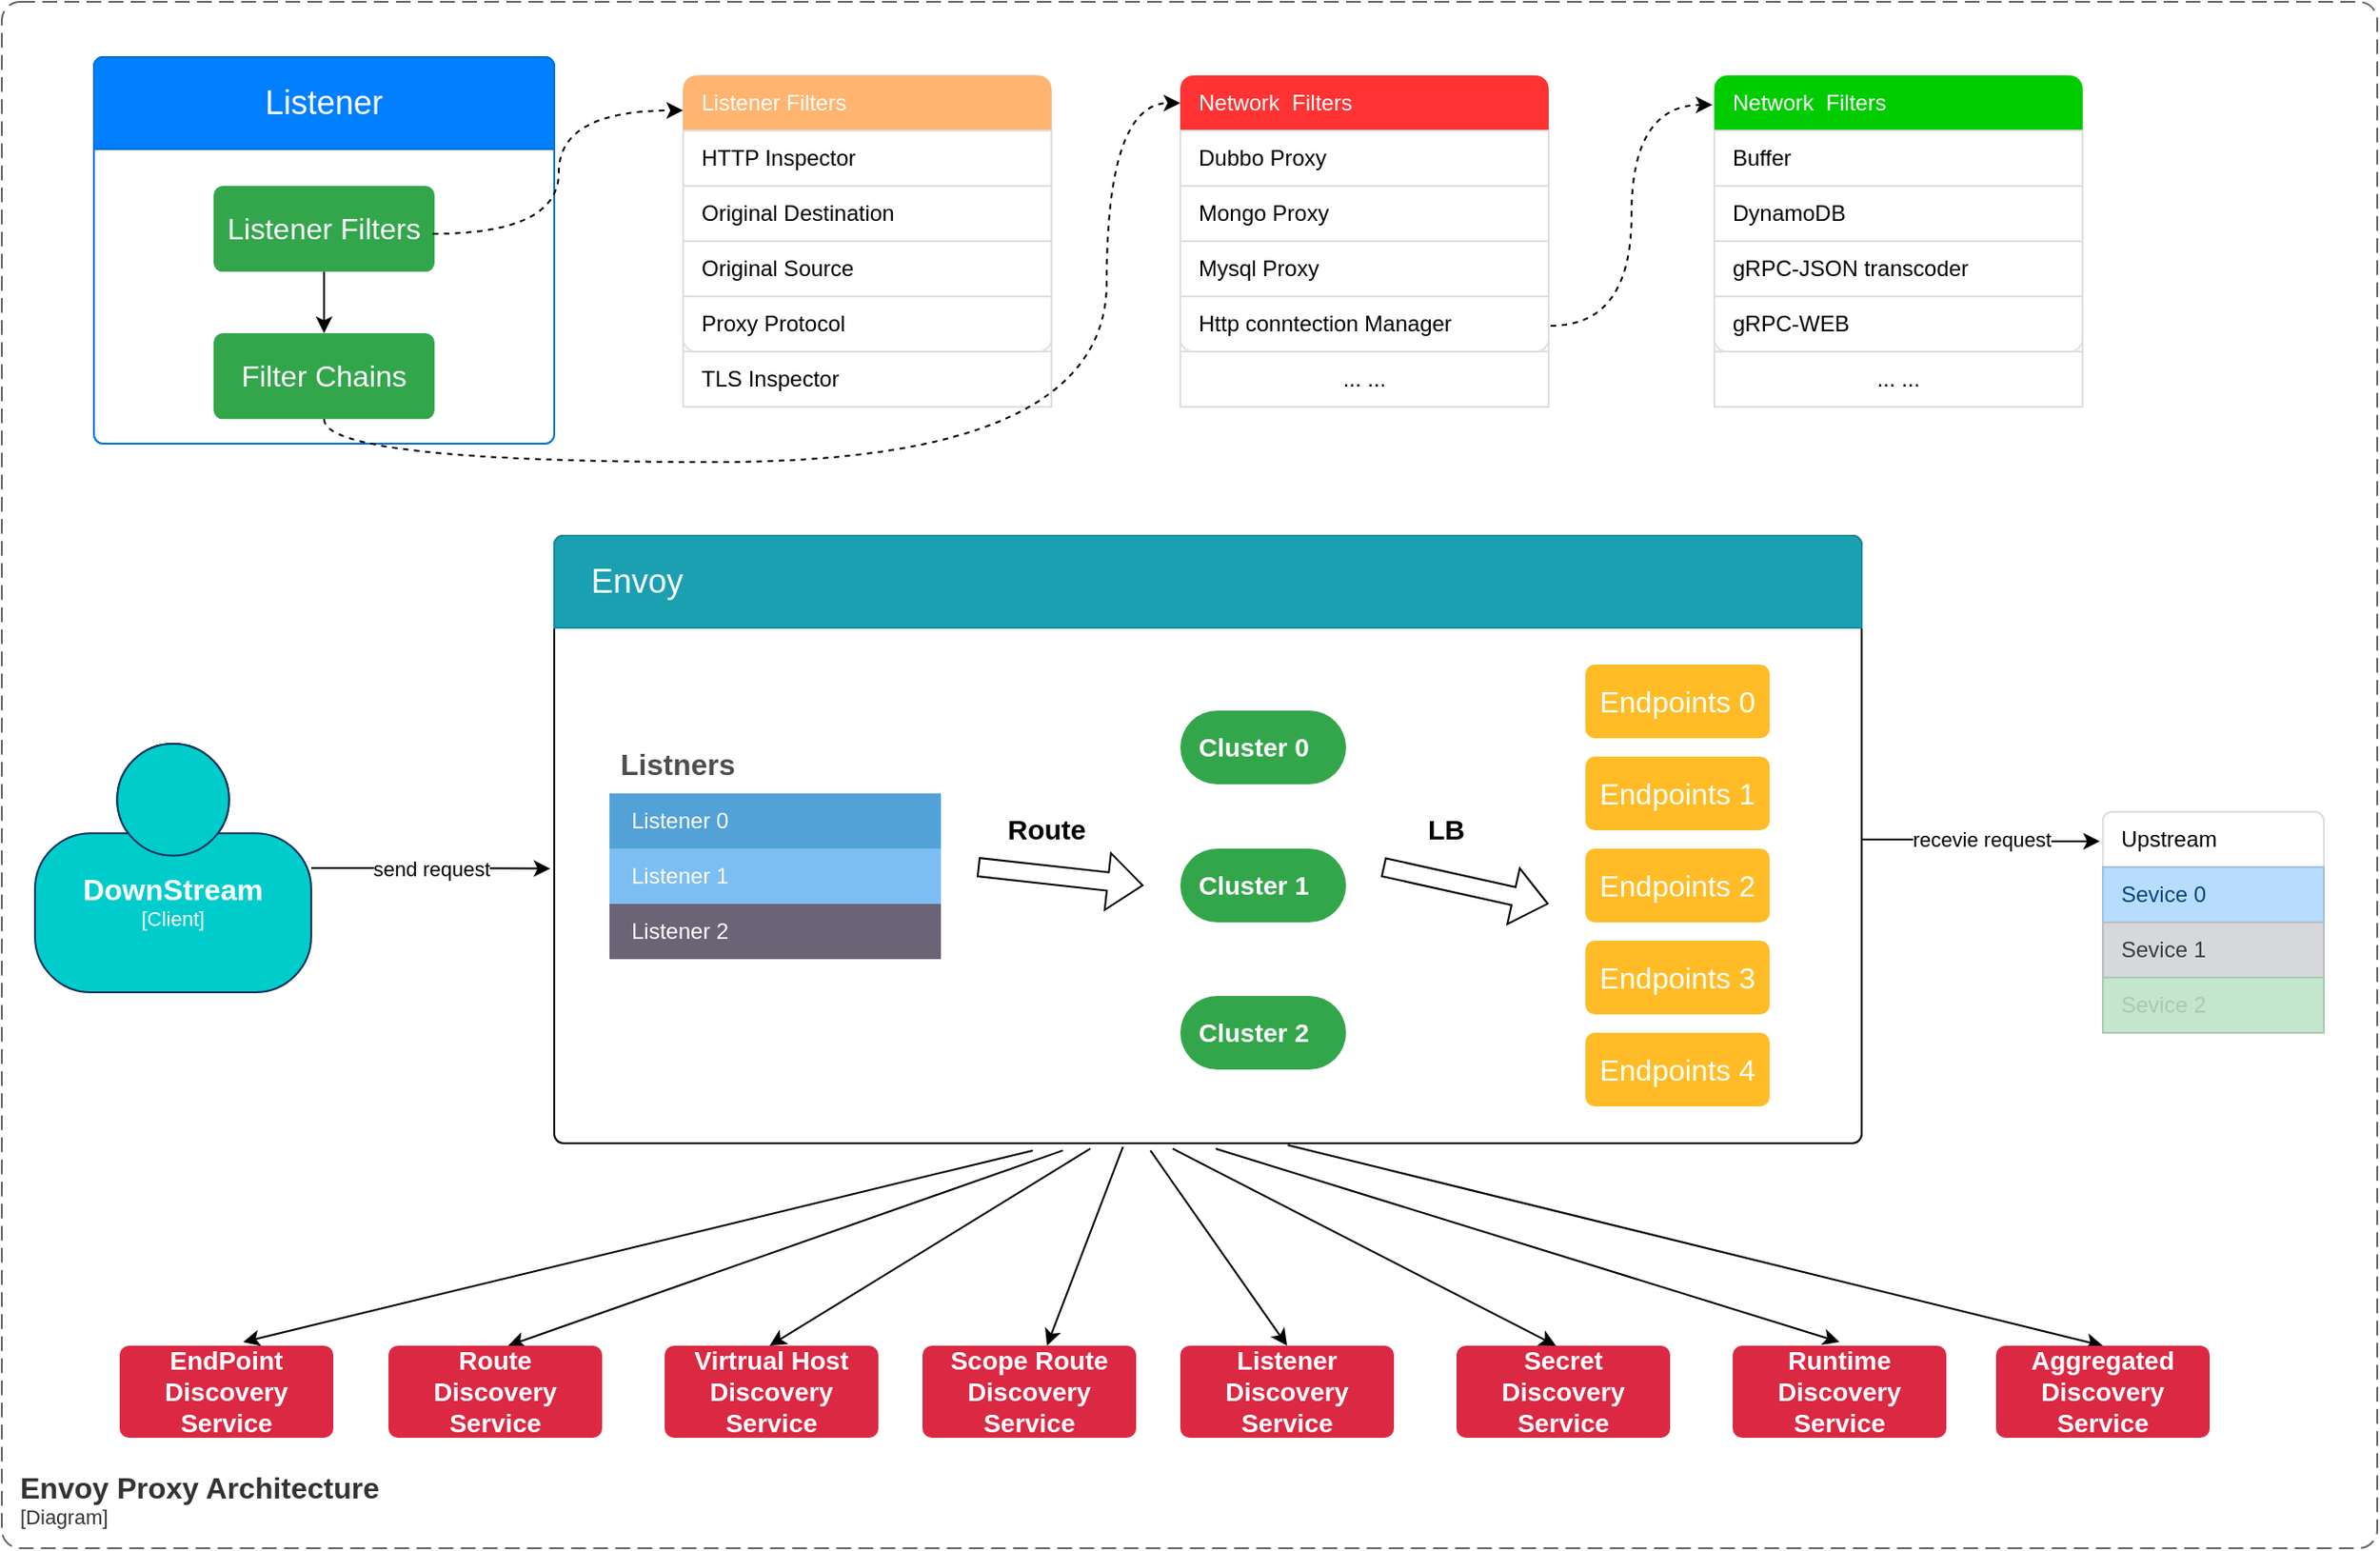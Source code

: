 <mxfile version="21.3.8" type="github">
  <diagram name="第 1 页" id="6rmwsbcLH0Wm5wk95sRy">
    <mxGraphModel dx="1434" dy="796" grid="1" gridSize="10" guides="1" tooltips="1" connect="1" arrows="1" fold="1" page="1" pageScale="1" pageWidth="827" pageHeight="1169" math="0" shadow="0">
      <root>
        <mxCell id="0" />
        <mxCell id="1" parent="0" />
        <object placeholders="1" c4Name="Envoy Proxy Architecture" c4Type="SystemScopeBoundary" c4Application="Diagram" label="&lt;font style=&quot;font-size: 16px&quot;&gt;&lt;b&gt;&lt;div style=&quot;text-align: left&quot;&gt;%c4Name%&lt;/div&gt;&lt;/b&gt;&lt;/font&gt;&lt;div style=&quot;text-align: left&quot;&gt;[%c4Application%]&lt;/div&gt;" id="7gwWFT5Mcy8NNgLdWoav-1">
          <mxCell style="rounded=1;fontSize=11;whiteSpace=wrap;html=1;dashed=1;arcSize=20;fillColor=none;strokeColor=#666666;fontColor=#333333;labelBackgroundColor=none;align=left;verticalAlign=bottom;labelBorderColor=none;spacingTop=0;spacing=10;dashPattern=8 4;metaEdit=1;rotatable=0;perimeter=rectanglePerimeter;noLabel=0;labelPadding=0;allowArrows=0;connectable=0;expand=0;recursiveResize=0;editable=1;pointerEvents=0;absoluteArcSize=1;points=[[0.25,0,0],[0.5,0,0],[0.75,0,0],[1,0.25,0],[1,0.5,0],[1,0.75,0],[0.75,1,0],[0.5,1,0],[0.25,1,0],[0,0.75,0],[0,0.5,0],[0,0.25,0]];" vertex="1" parent="1">
            <mxGeometry x="100" y="160" width="1290" height="840" as="geometry" />
          </mxCell>
        </object>
        <mxCell id="7gwWFT5Mcy8NNgLdWoav-4" value="" style="html=1;shadow=0;dashed=0;shape=mxgraph.bootstrap.rrect;rSize=5;strokeColor=#0071D5;html=1;whiteSpace=wrap;fillColor=none;fontColor=#ffffff;verticalAlign=bottom;align=left;spacing=20;spacingBottom=0;fontSize=14;" vertex="1" parent="1">
          <mxGeometry x="150" y="190" width="250" height="210" as="geometry" />
        </mxCell>
        <mxCell id="7gwWFT5Mcy8NNgLdWoav-5" value="Listener" style="html=1;shadow=0;dashed=0;shape=mxgraph.bootstrap.topButton;rSize=5;perimeter=none;whiteSpace=wrap;fillColor=#007FFF;strokeColor=#0071D5;fontColor=#ffffff;resizeWidth=1;fontSize=18;align=center;spacing=20;" vertex="1" parent="7gwWFT5Mcy8NNgLdWoav-4">
          <mxGeometry width="250" height="50" relative="1" as="geometry" />
        </mxCell>
        <mxCell id="7gwWFT5Mcy8NNgLdWoav-9" style="edgeStyle=orthogonalEdgeStyle;rounded=0;orthogonalLoop=1;jettySize=auto;html=1;" edge="1" parent="7gwWFT5Mcy8NNgLdWoav-4" source="7gwWFT5Mcy8NNgLdWoav-7" target="7gwWFT5Mcy8NNgLdWoav-8">
          <mxGeometry relative="1" as="geometry" />
        </mxCell>
        <mxCell id="7gwWFT5Mcy8NNgLdWoav-7" value="Listener Filters" style="html=1;shadow=0;dashed=0;shape=mxgraph.bootstrap.rrect;rSize=5;strokeColor=none;strokeWidth=1;fillColor=#33A64C;fontColor=#FFFFFF;whiteSpace=wrap;align=center;verticalAlign=middle;spacingLeft=0;fontStyle=0;fontSize=16;spacing=5;" vertex="1" parent="7gwWFT5Mcy8NNgLdWoav-4">
          <mxGeometry x="65" y="69.997" width="120" height="46.667" as="geometry" />
        </mxCell>
        <mxCell id="7gwWFT5Mcy8NNgLdWoav-8" value="Filter Chains" style="html=1;shadow=0;dashed=0;shape=mxgraph.bootstrap.rrect;rSize=5;strokeColor=none;strokeWidth=1;fillColor=#33A64C;fontColor=#FFFFFF;whiteSpace=wrap;align=center;verticalAlign=middle;spacingLeft=0;fontStyle=0;fontSize=16;spacing=5;" vertex="1" parent="7gwWFT5Mcy8NNgLdWoav-4">
          <mxGeometry x="65" y="149.997" width="120" height="46.667" as="geometry" />
        </mxCell>
        <mxCell id="7gwWFT5Mcy8NNgLdWoav-21" value="" style="html=1;shadow=0;dashed=0;shape=mxgraph.bootstrap.rrect;rSize=10;strokeColor=#DFDFDF;html=1;whiteSpace=wrap;fillColor=#FFFFFF;fontColor=#000000;strokeOpacity=100;metaEdit=1;resizeWidth=1;resizeHeight=1;treeFolding=1;treeMoving=1;enumerate=0;" vertex="1" parent="1">
          <mxGeometry x="470" y="200" width="200" height="180" as="geometry" />
        </mxCell>
        <mxCell id="7gwWFT5Mcy8NNgLdWoav-22" value="Listener Filters" style="html=1;shadow=0;dashed=0;shape=mxgraph.bootstrap.topButton;rSize=7;strokeColor=none;fillColor=#FFB570;fontColor=#ffffff;perimeter=none;whiteSpace=wrap;resizeWidth=1;align=left;spacing=10;" vertex="1" parent="7gwWFT5Mcy8NNgLdWoav-21">
          <mxGeometry width="200" height="30" relative="1" as="geometry" />
        </mxCell>
        <mxCell id="7gwWFT5Mcy8NNgLdWoav-23" value="HTTP Inspector" style="strokeColor=inherit;fillColor=inherit;gradientColor=inherit;fontColor=inherit;html=1;shadow=0;dashed=0;perimeter=none;whiteSpace=wrap;resizeWidth=1;align=left;spacing=10;" vertex="1" parent="7gwWFT5Mcy8NNgLdWoav-21">
          <mxGeometry width="200" height="30" relative="1" as="geometry">
            <mxPoint y="30" as="offset" />
          </mxGeometry>
        </mxCell>
        <mxCell id="7gwWFT5Mcy8NNgLdWoav-24" value="Original Destination" style="strokeColor=inherit;fillColor=inherit;gradientColor=inherit;fontColor=inherit;html=1;shadow=0;dashed=0;perimeter=none;whiteSpace=wrap;resizeWidth=1;align=left;spacing=10;" vertex="1" parent="7gwWFT5Mcy8NNgLdWoav-21">
          <mxGeometry width="200" height="30" relative="1" as="geometry">
            <mxPoint y="60" as="offset" />
          </mxGeometry>
        </mxCell>
        <mxCell id="7gwWFT5Mcy8NNgLdWoav-25" value="Original Source" style="strokeColor=inherit;fillColor=inherit;gradientColor=inherit;fontColor=inherit;html=1;shadow=0;dashed=0;perimeter=none;whiteSpace=wrap;resizeWidth=1;align=left;spacing=10;" vertex="1" parent="7gwWFT5Mcy8NNgLdWoav-21">
          <mxGeometry width="200" height="30" relative="1" as="geometry">
            <mxPoint y="90" as="offset" />
          </mxGeometry>
        </mxCell>
        <mxCell id="7gwWFT5Mcy8NNgLdWoav-26" value="Proxy Protocol" style="strokeColor=inherit;fillColor=inherit;gradientColor=inherit;fontColor=inherit;html=1;shadow=0;dashed=0;shape=mxgraph.bootstrap.bottomButton;rSize=7;perimeter=none;whiteSpace=wrap;resizeWidth=1;resizeHeight=0;align=left;spacing=10;" vertex="1" parent="7gwWFT5Mcy8NNgLdWoav-21">
          <mxGeometry y="1" width="200" height="30" relative="1" as="geometry">
            <mxPoint y="-60" as="offset" />
          </mxGeometry>
        </mxCell>
        <mxCell id="7gwWFT5Mcy8NNgLdWoav-37" value="TLS Inspector" style="strokeColor=inherit;fillColor=inherit;gradientColor=inherit;fontColor=inherit;html=1;shadow=0;dashed=0;perimeter=none;whiteSpace=wrap;resizeWidth=1;align=left;spacing=10;" vertex="1" parent="7gwWFT5Mcy8NNgLdWoav-21">
          <mxGeometry y="150" width="200" height="30" as="geometry" />
        </mxCell>
        <mxCell id="7gwWFT5Mcy8NNgLdWoav-39" value="" style="html=1;shadow=0;dashed=0;shape=mxgraph.bootstrap.rrect;rSize=10;strokeColor=#DFDFDF;html=1;whiteSpace=wrap;fillColor=#FFFFFF;fontColor=#000000;strokeOpacity=100;metaEdit=1;resizeWidth=1;resizeHeight=1;treeFolding=1;treeMoving=1;enumerate=0;" vertex="1" parent="1">
          <mxGeometry x="740" y="200" width="200" height="180" as="geometry" />
        </mxCell>
        <mxCell id="7gwWFT5Mcy8NNgLdWoav-40" value="Network&amp;nbsp; Filters" style="html=1;shadow=0;dashed=0;shape=mxgraph.bootstrap.topButton;rSize=7;strokeColor=none;fillColor=#FF3333;fontColor=#ffffff;perimeter=none;whiteSpace=wrap;resizeWidth=1;align=left;spacing=10;" vertex="1" parent="7gwWFT5Mcy8NNgLdWoav-39">
          <mxGeometry width="200" height="30" relative="1" as="geometry" />
        </mxCell>
        <mxCell id="7gwWFT5Mcy8NNgLdWoav-41" value="Dubbo Proxy" style="strokeColor=inherit;fillColor=inherit;gradientColor=inherit;fontColor=inherit;html=1;shadow=0;dashed=0;perimeter=none;whiteSpace=wrap;resizeWidth=1;align=left;spacing=10;" vertex="1" parent="7gwWFT5Mcy8NNgLdWoav-39">
          <mxGeometry width="200" height="30" relative="1" as="geometry">
            <mxPoint y="30" as="offset" />
          </mxGeometry>
        </mxCell>
        <mxCell id="7gwWFT5Mcy8NNgLdWoav-42" value="Mongo Proxy" style="strokeColor=inherit;fillColor=inherit;gradientColor=inherit;fontColor=inherit;html=1;shadow=0;dashed=0;perimeter=none;whiteSpace=wrap;resizeWidth=1;align=left;spacing=10;" vertex="1" parent="7gwWFT5Mcy8NNgLdWoav-39">
          <mxGeometry width="200" height="30" relative="1" as="geometry">
            <mxPoint y="60" as="offset" />
          </mxGeometry>
        </mxCell>
        <mxCell id="7gwWFT5Mcy8NNgLdWoav-43" value="Mysql Proxy" style="strokeColor=inherit;fillColor=inherit;gradientColor=inherit;fontColor=inherit;html=1;shadow=0;dashed=0;perimeter=none;whiteSpace=wrap;resizeWidth=1;align=left;spacing=10;" vertex="1" parent="7gwWFT5Mcy8NNgLdWoav-39">
          <mxGeometry width="200" height="30" relative="1" as="geometry">
            <mxPoint y="90" as="offset" />
          </mxGeometry>
        </mxCell>
        <mxCell id="7gwWFT5Mcy8NNgLdWoav-44" value="Http conntection Manager" style="strokeColor=inherit;fillColor=inherit;gradientColor=inherit;fontColor=inherit;html=1;shadow=0;dashed=0;shape=mxgraph.bootstrap.bottomButton;rSize=7;perimeter=none;whiteSpace=wrap;resizeWidth=1;resizeHeight=0;align=left;spacing=10;" vertex="1" parent="7gwWFT5Mcy8NNgLdWoav-39">
          <mxGeometry y="1" width="200" height="30" relative="1" as="geometry">
            <mxPoint y="-60" as="offset" />
          </mxGeometry>
        </mxCell>
        <mxCell id="7gwWFT5Mcy8NNgLdWoav-45" value="... ..." style="strokeColor=inherit;fillColor=inherit;gradientColor=inherit;fontColor=inherit;html=1;shadow=0;dashed=0;perimeter=none;whiteSpace=wrap;resizeWidth=1;align=center;spacing=10;" vertex="1" parent="7gwWFT5Mcy8NNgLdWoav-39">
          <mxGeometry y="150" width="200" height="30" as="geometry" />
        </mxCell>
        <mxCell id="7gwWFT5Mcy8NNgLdWoav-46" value="" style="html=1;shadow=0;dashed=0;shape=mxgraph.bootstrap.rrect;rSize=10;strokeColor=#DFDFDF;html=1;whiteSpace=wrap;fillColor=#FFFFFF;fontColor=#000000;strokeOpacity=100;metaEdit=1;resizeWidth=1;resizeHeight=1;treeFolding=1;treeMoving=1;enumerate=0;" vertex="1" parent="1">
          <mxGeometry x="1030" y="200" width="200" height="180" as="geometry" />
        </mxCell>
        <mxCell id="7gwWFT5Mcy8NNgLdWoav-47" value="Network&amp;nbsp; Filters" style="html=1;shadow=0;dashed=0;shape=mxgraph.bootstrap.topButton;rSize=7;strokeColor=none;fillColor=#00CC00;fontColor=#ffffff;perimeter=none;whiteSpace=wrap;resizeWidth=1;align=left;spacing=10;" vertex="1" parent="7gwWFT5Mcy8NNgLdWoav-46">
          <mxGeometry width="200" height="30" relative="1" as="geometry" />
        </mxCell>
        <mxCell id="7gwWFT5Mcy8NNgLdWoav-48" value="Buffer" style="strokeColor=inherit;fillColor=inherit;gradientColor=inherit;fontColor=inherit;html=1;shadow=0;dashed=0;perimeter=none;whiteSpace=wrap;resizeWidth=1;align=left;spacing=10;" vertex="1" parent="7gwWFT5Mcy8NNgLdWoav-46">
          <mxGeometry width="200" height="30" relative="1" as="geometry">
            <mxPoint y="30" as="offset" />
          </mxGeometry>
        </mxCell>
        <mxCell id="7gwWFT5Mcy8NNgLdWoav-49" value="DynamoDB" style="strokeColor=inherit;fillColor=inherit;gradientColor=inherit;fontColor=inherit;html=1;shadow=0;dashed=0;perimeter=none;whiteSpace=wrap;resizeWidth=1;align=left;spacing=10;" vertex="1" parent="7gwWFT5Mcy8NNgLdWoav-46">
          <mxGeometry width="200" height="30" relative="1" as="geometry">
            <mxPoint y="60" as="offset" />
          </mxGeometry>
        </mxCell>
        <mxCell id="7gwWFT5Mcy8NNgLdWoav-50" value="gRPC-JSON transcoder" style="strokeColor=inherit;fillColor=inherit;gradientColor=inherit;fontColor=inherit;html=1;shadow=0;dashed=0;perimeter=none;whiteSpace=wrap;resizeWidth=1;align=left;spacing=10;" vertex="1" parent="7gwWFT5Mcy8NNgLdWoav-46">
          <mxGeometry width="200" height="30" relative="1" as="geometry">
            <mxPoint y="90" as="offset" />
          </mxGeometry>
        </mxCell>
        <mxCell id="7gwWFT5Mcy8NNgLdWoav-51" value="gRPC-WEB" style="strokeColor=inherit;fillColor=inherit;gradientColor=inherit;fontColor=inherit;html=1;shadow=0;dashed=0;shape=mxgraph.bootstrap.bottomButton;rSize=7;perimeter=none;whiteSpace=wrap;resizeWidth=1;resizeHeight=0;align=left;spacing=10;" vertex="1" parent="7gwWFT5Mcy8NNgLdWoav-46">
          <mxGeometry y="1" width="200" height="30" relative="1" as="geometry">
            <mxPoint y="-60" as="offset" />
          </mxGeometry>
        </mxCell>
        <mxCell id="7gwWFT5Mcy8NNgLdWoav-52" value="... ..." style="strokeColor=inherit;fillColor=inherit;gradientColor=inherit;fontColor=inherit;html=1;shadow=0;dashed=0;perimeter=none;whiteSpace=wrap;resizeWidth=1;align=center;spacing=10;" vertex="1" parent="7gwWFT5Mcy8NNgLdWoav-46">
          <mxGeometry y="150" width="200" height="30" as="geometry" />
        </mxCell>
        <mxCell id="7gwWFT5Mcy8NNgLdWoav-53" style="rounded=0;orthogonalLoop=1;jettySize=auto;html=1;entryX=0;entryY=0.633;entryDx=0;entryDy=0;entryPerimeter=0;dashed=1;exitX=0.992;exitY=0.557;exitDx=0;exitDy=0;exitPerimeter=0;edgeStyle=orthogonalEdgeStyle;curved=1;" edge="1" parent="1" source="7gwWFT5Mcy8NNgLdWoav-7" target="7gwWFT5Mcy8NNgLdWoav-22">
          <mxGeometry relative="1" as="geometry" />
        </mxCell>
        <mxCell id="7gwWFT5Mcy8NNgLdWoav-54" style="rounded=0;orthogonalLoop=1;jettySize=auto;html=1;entryX=0;entryY=0.5;entryDx=0;entryDy=0;entryPerimeter=0;dashed=1;edgeStyle=orthogonalEdgeStyle;curved=1;" edge="1" parent="1" source="7gwWFT5Mcy8NNgLdWoav-8" target="7gwWFT5Mcy8NNgLdWoav-40">
          <mxGeometry relative="1" as="geometry">
            <Array as="points">
              <mxPoint x="275" y="410" />
              <mxPoint x="700" y="410" />
              <mxPoint x="700" y="215" />
            </Array>
          </mxGeometry>
        </mxCell>
        <mxCell id="7gwWFT5Mcy8NNgLdWoav-55" style="edgeStyle=orthogonalEdgeStyle;rounded=0;orthogonalLoop=1;jettySize=auto;html=1;entryX=-0.005;entryY=0.533;entryDx=0;entryDy=0;entryPerimeter=0;curved=1;dashed=1;exitX=1.005;exitY=0.533;exitDx=0;exitDy=0;exitPerimeter=0;" edge="1" parent="1" source="7gwWFT5Mcy8NNgLdWoav-44" target="7gwWFT5Mcy8NNgLdWoav-47">
          <mxGeometry relative="1" as="geometry" />
        </mxCell>
        <mxCell id="7gwWFT5Mcy8NNgLdWoav-95" value="recevie request" style="edgeStyle=orthogonalEdgeStyle;rounded=0;orthogonalLoop=1;jettySize=auto;html=1;entryX=-0.013;entryY=0.533;entryDx=0;entryDy=0;entryPerimeter=0;" edge="1" parent="1" source="7gwWFT5Mcy8NNgLdWoav-56" target="7gwWFT5Mcy8NNgLdWoav-86">
          <mxGeometry relative="1" as="geometry">
            <mxPoint x="1190" y="680" as="targetPoint" />
          </mxGeometry>
        </mxCell>
        <mxCell id="7gwWFT5Mcy8NNgLdWoav-56" value="&lt;b&gt;&lt;font style=&quot;font-size: 20px&quot;&gt;Info card title&lt;/font&gt;&lt;/b&gt;&lt;br style=&quot;font-size: 14px&quot;&gt;&lt;br style=&quot;font-size: 14px&quot;&gt;Some quick example text to build on the card title and make up the bulk of the card&#39;s content." style="html=1;shadow=0;dashed=0;shape=mxgraph.bootstrap.rrect;rSize=5;strokeColor=default;html=1;whiteSpace=wrap;fillColor=none;fontColor=#ffffff;verticalAlign=bottom;align=left;spacing=20;spacingBottom=0;fontSize=14;container=1;snapToPoint=1;metaEdit=1;resizeWidth=1;resizeHeight=1;" vertex="1" parent="1">
          <mxGeometry x="400" y="450" width="710" height="330" as="geometry" />
        </mxCell>
        <mxCell id="7gwWFT5Mcy8NNgLdWoav-57" value="Envoy" style="html=1;shadow=0;dashed=0;shape=mxgraph.bootstrap.topButton;rSize=5;perimeter=none;whiteSpace=wrap;fillColor=#1BA0B2;strokeColor=#188C9C;fontColor=#ffffff;resizeWidth=1;fontSize=18;align=left;spacing=20;" vertex="1" parent="7gwWFT5Mcy8NNgLdWoav-56">
          <mxGeometry width="710" height="50" relative="1" as="geometry" />
        </mxCell>
        <mxCell id="7gwWFT5Mcy8NNgLdWoav-58" value="Listners" style="shape=table;startSize=30;container=1;collapsible=0;childLayout=tableLayout;fontSize=16;align=left;verticalAlign=top;fillColor=none;strokeColor=none;fontColor=#4D4D4D;fontStyle=1;spacingLeft=6;spacing=0;resizable=0;" vertex="1" parent="7gwWFT5Mcy8NNgLdWoav-56">
          <mxGeometry x="30" y="110" width="180" height="120" as="geometry" />
        </mxCell>
        <mxCell id="7gwWFT5Mcy8NNgLdWoav-63" value="" style="shape=tableRow;horizontal=0;startSize=0;swimlaneHead=0;swimlaneBody=0;strokeColor=inherit;top=0;left=0;bottom=0;right=0;collapsible=0;dropTarget=0;fillColor=none;points=[[0,0.5],[1,0.5]];portConstraint=eastwest;fontSize=12;" vertex="1" parent="7gwWFT5Mcy8NNgLdWoav-58">
          <mxGeometry y="30" width="180" height="30" as="geometry" />
        </mxCell>
        <mxCell id="7gwWFT5Mcy8NNgLdWoav-64" value="Listener 0" style="shape=partialRectangle;html=1;whiteSpace=wrap;connectable=0;strokeColor=inherit;overflow=hidden;fillColor=#52a2d8;top=0;left=0;bottom=0;right=0;pointerEvents=1;fontSize=12;align=left;fontColor=#FFFFFF;gradientColor=none;spacingLeft=10;spacingRight=4;" vertex="1" parent="7gwWFT5Mcy8NNgLdWoav-63">
          <mxGeometry width="180" height="30" as="geometry">
            <mxRectangle width="180" height="30" as="alternateBounds" />
          </mxGeometry>
        </mxCell>
        <mxCell id="7gwWFT5Mcy8NNgLdWoav-65" value="" style="shape=tableRow;horizontal=0;startSize=0;swimlaneHead=0;swimlaneBody=0;strokeColor=inherit;top=0;left=0;bottom=0;right=0;collapsible=0;dropTarget=0;fillColor=none;points=[[0,0.5],[1,0.5]];portConstraint=eastwest;fontSize=12;" vertex="1" parent="7gwWFT5Mcy8NNgLdWoav-58">
          <mxGeometry y="60" width="180" height="30" as="geometry" />
        </mxCell>
        <mxCell id="7gwWFT5Mcy8NNgLdWoav-66" value="Listener 1" style="shape=partialRectangle;html=1;whiteSpace=wrap;connectable=0;strokeColor=inherit;overflow=hidden;fillColor=#7dbef2;top=0;left=0;bottom=0;right=0;pointerEvents=1;fontSize=12;align=left;fontColor=#FFFFFF;gradientColor=none;spacingLeft=10;spacingRight=4;" vertex="1" parent="7gwWFT5Mcy8NNgLdWoav-65">
          <mxGeometry width="180" height="30" as="geometry">
            <mxRectangle width="180" height="30" as="alternateBounds" />
          </mxGeometry>
        </mxCell>
        <mxCell id="7gwWFT5Mcy8NNgLdWoav-67" value="" style="shape=tableRow;horizontal=0;startSize=0;swimlaneHead=0;swimlaneBody=0;strokeColor=inherit;top=0;left=0;bottom=0;right=0;collapsible=0;dropTarget=0;fillColor=none;points=[[0,0.5],[1,0.5]];portConstraint=eastwest;fontSize=12;" vertex="1" parent="7gwWFT5Mcy8NNgLdWoav-58">
          <mxGeometry y="90" width="180" height="30" as="geometry" />
        </mxCell>
        <mxCell id="7gwWFT5Mcy8NNgLdWoav-68" value="Listener 2" style="shape=partialRectangle;html=1;whiteSpace=wrap;connectable=0;strokeColor=inherit;overflow=hidden;fillColor=#6b6477;top=0;left=0;bottom=0;right=0;pointerEvents=1;fontSize=12;align=left;fontColor=#FFFFFF;gradientColor=none;spacingLeft=10;spacingRight=4;" vertex="1" parent="7gwWFT5Mcy8NNgLdWoav-67">
          <mxGeometry width="180" height="30" as="geometry">
            <mxRectangle width="180" height="30" as="alternateBounds" />
          </mxGeometry>
        </mxCell>
        <mxCell id="7gwWFT5Mcy8NNgLdWoav-73" value="Cluster 2" style="rounded=1;whiteSpace=wrap;html=1;arcSize=50;strokeColor=none;strokeWidth=1;fillColor=#33A64C;fontColor=#FFFFFF;whiteSpace=wrap;align=left;verticalAlign=middle;spacingLeft=0;fontStyle=1;fontSize=14;spacing=10;" vertex="1" parent="7gwWFT5Mcy8NNgLdWoav-56">
          <mxGeometry x="340" y="250" width="90" height="40" as="geometry" />
        </mxCell>
        <mxCell id="7gwWFT5Mcy8NNgLdWoav-71" value="Cluster 0" style="rounded=1;whiteSpace=wrap;html=1;arcSize=50;strokeColor=none;strokeWidth=1;fillColor=#33A64C;fontColor=#FFFFFF;whiteSpace=wrap;align=left;verticalAlign=middle;spacingLeft=0;fontStyle=1;fontSize=14;spacing=10;" vertex="1" parent="7gwWFT5Mcy8NNgLdWoav-56">
          <mxGeometry x="340" y="95" width="90" height="40" as="geometry" />
        </mxCell>
        <mxCell id="7gwWFT5Mcy8NNgLdWoav-74" value="Endpoints 0" style="html=1;shadow=0;dashed=0;shape=mxgraph.bootstrap.rrect;rSize=5;strokeColor=none;strokeWidth=1;fillColor=#FFBC26;fontColor=#FFFFFF;whiteSpace=wrap;align=center;verticalAlign=middle;spacingLeft=0;fontStyle=0;fontSize=16;spacing=5;" vertex="1" parent="7gwWFT5Mcy8NNgLdWoav-56">
          <mxGeometry x="560" y="70" width="100" height="40" as="geometry" />
        </mxCell>
        <mxCell id="7gwWFT5Mcy8NNgLdWoav-75" value="Endpoints 1" style="html=1;shadow=0;dashed=0;shape=mxgraph.bootstrap.rrect;rSize=5;strokeColor=none;strokeWidth=1;fillColor=#FFBC26;fontColor=#FFFFFF;whiteSpace=wrap;align=center;verticalAlign=middle;spacingLeft=0;fontStyle=0;fontSize=16;spacing=5;" vertex="1" parent="7gwWFT5Mcy8NNgLdWoav-56">
          <mxGeometry x="560" y="120" width="100" height="40" as="geometry" />
        </mxCell>
        <mxCell id="7gwWFT5Mcy8NNgLdWoav-76" value="Endpoints 2" style="html=1;shadow=0;dashed=0;shape=mxgraph.bootstrap.rrect;rSize=5;strokeColor=none;strokeWidth=1;fillColor=#FFBC26;fontColor=#FFFFFF;whiteSpace=wrap;align=center;verticalAlign=middle;spacingLeft=0;fontStyle=0;fontSize=16;spacing=5;" vertex="1" parent="7gwWFT5Mcy8NNgLdWoav-56">
          <mxGeometry x="560" y="170" width="100" height="40" as="geometry" />
        </mxCell>
        <mxCell id="7gwWFT5Mcy8NNgLdWoav-78" value="Endpoints 4" style="html=1;shadow=0;dashed=0;shape=mxgraph.bootstrap.rrect;rSize=5;strokeColor=none;strokeWidth=1;fillColor=#FFBC26;fontColor=#FFFFFF;whiteSpace=wrap;align=center;verticalAlign=middle;spacingLeft=0;fontStyle=0;fontSize=16;spacing=5;" vertex="1" parent="7gwWFT5Mcy8NNgLdWoav-56">
          <mxGeometry x="560" y="270" width="100" height="40" as="geometry" />
        </mxCell>
        <mxCell id="7gwWFT5Mcy8NNgLdWoav-80" value="&lt;font style=&quot;font-size: 15px;&quot;&gt;Route&lt;/font&gt;" style="text;strokeColor=none;fillColor=none;html=1;fontSize=24;fontStyle=1;verticalAlign=middle;align=center;" vertex="1" parent="7gwWFT5Mcy8NNgLdWoav-56">
          <mxGeometry x="223" y="139" width="87.5" height="35" as="geometry" />
        </mxCell>
        <mxCell id="7gwWFT5Mcy8NNgLdWoav-77" value="Endpoints 3" style="html=1;shadow=0;dashed=0;shape=mxgraph.bootstrap.rrect;rSize=5;strokeColor=none;strokeWidth=1;fillColor=#FFBC26;fontColor=#FFFFFF;whiteSpace=wrap;align=center;verticalAlign=middle;spacingLeft=0;fontStyle=0;fontSize=16;spacing=5;" vertex="1" parent="7gwWFT5Mcy8NNgLdWoav-56">
          <mxGeometry x="560" y="220" width="100" height="40" as="geometry" />
        </mxCell>
        <mxCell id="7gwWFT5Mcy8NNgLdWoav-72" value="Cluster 1" style="rounded=1;whiteSpace=wrap;html=1;arcSize=50;strokeColor=none;strokeWidth=1;fillColor=#33A64C;fontColor=#FFFFFF;whiteSpace=wrap;align=left;verticalAlign=middle;spacingLeft=0;fontStyle=1;fontSize=14;spacing=10;" vertex="1" parent="7gwWFT5Mcy8NNgLdWoav-56">
          <mxGeometry x="340" y="170" width="90" height="40" as="geometry" />
        </mxCell>
        <mxCell id="7gwWFT5Mcy8NNgLdWoav-82" value="&lt;font style=&quot;font-size: 15px;&quot;&gt;LB&lt;/font&gt;" style="text;strokeColor=none;fillColor=none;html=1;fontSize=24;fontStyle=1;verticalAlign=middle;align=center;" vertex="1" parent="7gwWFT5Mcy8NNgLdWoav-56">
          <mxGeometry x="440" y="139" width="87.5" height="35" as="geometry" />
        </mxCell>
        <mxCell id="7gwWFT5Mcy8NNgLdWoav-79" value="" style="shape=flexArrow;endArrow=classic;html=1;rounded=0;" edge="1" parent="1">
          <mxGeometry width="50" height="50" relative="1" as="geometry">
            <mxPoint x="630" y="630" as="sourcePoint" />
            <mxPoint x="720" y="640" as="targetPoint" />
          </mxGeometry>
        </mxCell>
        <mxCell id="7gwWFT5Mcy8NNgLdWoav-81" value="" style="shape=flexArrow;endArrow=classic;html=1;rounded=0;" edge="1" parent="1">
          <mxGeometry width="50" height="50" relative="1" as="geometry">
            <mxPoint x="850" y="630" as="sourcePoint" />
            <mxPoint x="940" y="650" as="targetPoint" />
          </mxGeometry>
        </mxCell>
        <mxCell id="7gwWFT5Mcy8NNgLdWoav-84" value="send request" style="edgeStyle=orthogonalEdgeStyle;rounded=0;orthogonalLoop=1;jettySize=auto;html=1;entryX=-0.003;entryY=0.548;entryDx=0;entryDy=0;entryPerimeter=0;" edge="1" parent="1" source="7gwWFT5Mcy8NNgLdWoav-83" target="7gwWFT5Mcy8NNgLdWoav-56">
          <mxGeometry relative="1" as="geometry" />
        </mxCell>
        <object placeholders="1" c4Name="DownStream" c4Type="Client" c4Description="" label="&lt;font style=&quot;font-size: 16px&quot;&gt;&lt;b&gt;%c4Name%&lt;/b&gt;&lt;/font&gt;&lt;div&gt;[%c4Type%]&lt;/div&gt;&lt;br&gt;&lt;div&gt;&lt;font style=&quot;font-size: 11px&quot;&gt;&lt;font color=&quot;#cccccc&quot;&gt;%c4Description%&lt;/font&gt;&lt;/div&gt;" id="7gwWFT5Mcy8NNgLdWoav-83">
          <mxCell style="html=1;fontSize=11;dashed=0;whiteSpace=wrap;fillColor=#00CCCC;strokeColor=#06315C;fontColor=#ffffff;shape=mxgraph.c4.person2;align=center;metaEdit=1;points=[[0.5,0,0],[1,0.5,0],[1,0.75,0],[0.75,1,0],[0.5,1,0],[0.25,1,0],[0,0.75,0],[0,0.5,0]];resizable=1;resizeWidth=1;resizeHeight=1;" vertex="1" parent="1">
            <mxGeometry x="118" y="563" width="150" height="135" as="geometry" />
          </mxCell>
        </object>
        <mxCell id="7gwWFT5Mcy8NNgLdWoav-85" value="" style="html=1;shadow=0;dashed=0;shape=mxgraph.bootstrap.rrect;rSize=5;strokeColor=#DFDFDF;html=1;whiteSpace=wrap;fillColor=#FFFFFF;fontColor=#000000;resizeHeight=1;resizeWidth=1;" vertex="1" parent="1">
          <mxGeometry x="1241" y="600" width="120" height="120" as="geometry" />
        </mxCell>
        <mxCell id="7gwWFT5Mcy8NNgLdWoav-86" value="Upstream" style="strokeColor=inherit;fillColor=inherit;gradientColor=inherit;fontColor=inherit;html=1;shadow=0;dashed=0;shape=mxgraph.bootstrap.topButton;rSize=5;perimeter=none;whiteSpace=wrap;resizeWidth=1;align=left;spacing=10;" vertex="1" parent="7gwWFT5Mcy8NNgLdWoav-85">
          <mxGeometry width="120" height="30" relative="1" as="geometry" />
        </mxCell>
        <mxCell id="7gwWFT5Mcy8NNgLdWoav-87" value="Sevice 0" style="html=1;fillColor=#B8DCFE;strokeColor=#A1C0DE;fontColor=#004583;shadow=0;dashed=0;perimeter=none;whiteSpace=wrap;resizeWidth=1;align=left;spacing=10;" vertex="1" parent="7gwWFT5Mcy8NNgLdWoav-85">
          <mxGeometry width="120" height="30" relative="1" as="geometry">
            <mxPoint y="30" as="offset" />
          </mxGeometry>
        </mxCell>
        <mxCell id="7gwWFT5Mcy8NNgLdWoav-88" value="Sevice 1" style="html=1;fillColor=#D6D8DB;strokeColor=#BBBDC0;fontColor=#383D41;shadow=0;dashed=0;perimeter=none;whiteSpace=wrap;resizeWidth=1;align=left;spacing=10;" vertex="1" parent="7gwWFT5Mcy8NNgLdWoav-85">
          <mxGeometry width="120" height="30" relative="1" as="geometry">
            <mxPoint y="60" as="offset" />
          </mxGeometry>
        </mxCell>
        <mxCell id="7gwWFT5Mcy8NNgLdWoav-89" value="Sevice 2" style="html=1;fillColor=#C4E6CC;strokeColor=#ABC9B2;fontColor=#ABC9B2;shadow=0;dashed=0;perimeter=none;whiteSpace=wrap;resizeWidth=1;align=left;spacing=10;" vertex="1" parent="7gwWFT5Mcy8NNgLdWoav-85">
          <mxGeometry width="120" height="30" relative="1" as="geometry">
            <mxPoint y="90" as="offset" />
          </mxGeometry>
        </mxCell>
        <mxCell id="7gwWFT5Mcy8NNgLdWoav-106" style="rounded=0;orthogonalLoop=1;jettySize=auto;html=1;entryX=0.578;entryY=-0.04;entryDx=0;entryDy=0;entryPerimeter=0;exitX=0.366;exitY=1.012;exitDx=0;exitDy=0;exitPerimeter=0;" edge="1" parent="1" source="7gwWFT5Mcy8NNgLdWoav-56" target="7gwWFT5Mcy8NNgLdWoav-96">
          <mxGeometry relative="1" as="geometry" />
        </mxCell>
        <mxCell id="7gwWFT5Mcy8NNgLdWoav-96" value="EndPoint&lt;br&gt;Discovery Service" style="html=1;shadow=0;dashed=0;shape=mxgraph.bootstrap.rrect;rSize=5;strokeColor=none;strokeWidth=1;fillColor=#DB2843;fontColor=#FFFFFF;whiteSpace=wrap;align=center;verticalAlign=middle;spacingLeft=0;fontStyle=1;fontSize=14;spacing=5;" vertex="1" parent="1">
          <mxGeometry x="164" y="890" width="116" height="50" as="geometry" />
        </mxCell>
        <mxCell id="7gwWFT5Mcy8NNgLdWoav-107" style="rounded=0;orthogonalLoop=1;jettySize=auto;html=1;entryX=0.56;entryY=0;entryDx=0;entryDy=0;entryPerimeter=0;exitX=0.389;exitY=1.012;exitDx=0;exitDy=0;exitPerimeter=0;" edge="1" parent="1" source="7gwWFT5Mcy8NNgLdWoav-56" target="7gwWFT5Mcy8NNgLdWoav-97">
          <mxGeometry relative="1" as="geometry" />
        </mxCell>
        <mxCell id="7gwWFT5Mcy8NNgLdWoav-97" value="Route&lt;br&gt;Discovery Service" style="html=1;shadow=0;dashed=0;shape=mxgraph.bootstrap.rrect;rSize=5;strokeColor=none;strokeWidth=1;fillColor=#DB2843;fontColor=#FFFFFF;whiteSpace=wrap;align=center;verticalAlign=middle;spacingLeft=0;fontStyle=1;fontSize=14;spacing=5;" vertex="1" parent="1">
          <mxGeometry x="310" y="890" width="116" height="50" as="geometry" />
        </mxCell>
        <mxCell id="7gwWFT5Mcy8NNgLdWoav-108" style="rounded=0;orthogonalLoop=1;jettySize=auto;html=1;entryX=0.491;entryY=0;entryDx=0;entryDy=0;entryPerimeter=0;exitX=0.41;exitY=1.009;exitDx=0;exitDy=0;exitPerimeter=0;" edge="1" parent="1" source="7gwWFT5Mcy8NNgLdWoav-56" target="7gwWFT5Mcy8NNgLdWoav-98">
          <mxGeometry relative="1" as="geometry" />
        </mxCell>
        <mxCell id="7gwWFT5Mcy8NNgLdWoav-98" value="Virtrual Host&lt;br&gt;Discovery Service" style="html=1;shadow=0;dashed=0;shape=mxgraph.bootstrap.rrect;rSize=5;strokeColor=none;strokeWidth=1;fillColor=#DB2843;fontColor=#FFFFFF;whiteSpace=wrap;align=center;verticalAlign=middle;spacingLeft=0;fontStyle=1;fontSize=14;spacing=5;" vertex="1" parent="1">
          <mxGeometry x="460" y="890" width="116" height="50" as="geometry" />
        </mxCell>
        <mxCell id="7gwWFT5Mcy8NNgLdWoav-109" style="rounded=0;orthogonalLoop=1;jettySize=auto;html=1;exitX=0.435;exitY=1.006;exitDx=0;exitDy=0;exitPerimeter=0;" edge="1" parent="1" source="7gwWFT5Mcy8NNgLdWoav-56" target="7gwWFT5Mcy8NNgLdWoav-99">
          <mxGeometry relative="1" as="geometry">
            <mxPoint x="697" y="782" as="sourcePoint" />
          </mxGeometry>
        </mxCell>
        <mxCell id="7gwWFT5Mcy8NNgLdWoav-99" value="Scope Route&lt;br&gt;Discovery Service" style="html=1;shadow=0;dashed=0;shape=mxgraph.bootstrap.rrect;rSize=5;strokeColor=none;strokeWidth=1;fillColor=#DB2843;fontColor=#FFFFFF;whiteSpace=wrap;align=center;verticalAlign=middle;spacingLeft=0;fontStyle=1;fontSize=14;spacing=5;" vertex="1" parent="1">
          <mxGeometry x="600" y="890" width="116" height="50" as="geometry" />
        </mxCell>
        <mxCell id="7gwWFT5Mcy8NNgLdWoav-110" style="rounded=0;orthogonalLoop=1;jettySize=auto;html=1;exitX=0.456;exitY=1.012;exitDx=0;exitDy=0;exitPerimeter=0;entryX=0.5;entryY=0;entryDx=0;entryDy=0;entryPerimeter=0;" edge="1" parent="1" source="7gwWFT5Mcy8NNgLdWoav-56" target="7gwWFT5Mcy8NNgLdWoav-100">
          <mxGeometry relative="1" as="geometry" />
        </mxCell>
        <mxCell id="7gwWFT5Mcy8NNgLdWoav-100" value="Listener&lt;br&gt;Discovery Service" style="html=1;shadow=0;dashed=0;shape=mxgraph.bootstrap.rrect;rSize=5;strokeColor=none;strokeWidth=1;fillColor=#DB2843;fontColor=#FFFFFF;whiteSpace=wrap;align=center;verticalAlign=middle;spacingLeft=0;fontStyle=1;fontSize=14;spacing=5;" vertex="1" parent="1">
          <mxGeometry x="740" y="890" width="116" height="50" as="geometry" />
        </mxCell>
        <mxCell id="7gwWFT5Mcy8NNgLdWoav-111" style="rounded=0;orthogonalLoop=1;jettySize=auto;html=1;entryX=0.466;entryY=0;entryDx=0;entryDy=0;entryPerimeter=0;exitX=0.473;exitY=1.009;exitDx=0;exitDy=0;exitPerimeter=0;" edge="1" parent="1" source="7gwWFT5Mcy8NNgLdWoav-56" target="7gwWFT5Mcy8NNgLdWoav-101">
          <mxGeometry relative="1" as="geometry" />
        </mxCell>
        <mxCell id="7gwWFT5Mcy8NNgLdWoav-101" value="Secret&lt;br&gt;Discovery Service" style="html=1;shadow=0;dashed=0;shape=mxgraph.bootstrap.rrect;rSize=5;strokeColor=none;strokeWidth=1;fillColor=#DB2843;fontColor=#FFFFFF;whiteSpace=wrap;align=center;verticalAlign=middle;spacingLeft=0;fontStyle=1;fontSize=14;spacing=5;" vertex="1" parent="1">
          <mxGeometry x="890" y="890" width="116" height="50" as="geometry" />
        </mxCell>
        <mxCell id="7gwWFT5Mcy8NNgLdWoav-112" style="rounded=0;orthogonalLoop=1;jettySize=auto;html=1;entryX=0.5;entryY=-0.04;entryDx=0;entryDy=0;entryPerimeter=0;exitX=0.506;exitY=1.009;exitDx=0;exitDy=0;exitPerimeter=0;" edge="1" parent="1" source="7gwWFT5Mcy8NNgLdWoav-56" target="7gwWFT5Mcy8NNgLdWoav-102">
          <mxGeometry relative="1" as="geometry">
            <mxPoint x="764" y="785" as="sourcePoint" />
          </mxGeometry>
        </mxCell>
        <mxCell id="7gwWFT5Mcy8NNgLdWoav-102" value="Runtime&lt;br&gt;Discovery Service" style="html=1;shadow=0;dashed=0;shape=mxgraph.bootstrap.rrect;rSize=5;strokeColor=none;strokeWidth=1;fillColor=#DB2843;fontColor=#FFFFFF;whiteSpace=wrap;align=center;verticalAlign=middle;spacingLeft=0;fontStyle=1;fontSize=14;spacing=5;" vertex="1" parent="1">
          <mxGeometry x="1040" y="890" width="116" height="50" as="geometry" />
        </mxCell>
        <mxCell id="7gwWFT5Mcy8NNgLdWoav-113" style="rounded=0;orthogonalLoop=1;jettySize=auto;html=1;entryX=0.5;entryY=0;entryDx=0;entryDy=0;entryPerimeter=0;exitX=0.561;exitY=1.003;exitDx=0;exitDy=0;exitPerimeter=0;" edge="1" parent="1" source="7gwWFT5Mcy8NNgLdWoav-56" target="7gwWFT5Mcy8NNgLdWoav-103">
          <mxGeometry relative="1" as="geometry" />
        </mxCell>
        <mxCell id="7gwWFT5Mcy8NNgLdWoav-103" value="Aggregated&lt;br&gt;Discovery Service" style="html=1;shadow=0;dashed=0;shape=mxgraph.bootstrap.rrect;rSize=5;strokeColor=none;strokeWidth=1;fillColor=#DB2843;fontColor=#FFFFFF;whiteSpace=wrap;align=center;verticalAlign=middle;spacingLeft=0;fontStyle=1;fontSize=14;spacing=5;" vertex="1" parent="1">
          <mxGeometry x="1183" y="890" width="116" height="50" as="geometry" />
        </mxCell>
      </root>
    </mxGraphModel>
  </diagram>
</mxfile>
